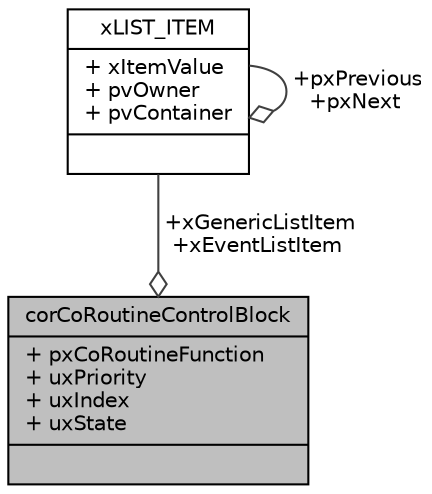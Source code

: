 digraph "corCoRoutineControlBlock"
{
  edge [fontname="Helvetica",fontsize="10",labelfontname="Helvetica",labelfontsize="10"];
  node [fontname="Helvetica",fontsize="10",shape=record];
  Node1 [label="{corCoRoutineControlBlock\n|+ pxCoRoutineFunction\l+ uxPriority\l+ uxIndex\l+ uxState\l|}",height=0.2,width=0.4,color="black", fillcolor="grey75", style="filled", fontcolor="black"];
  Node2 -> Node1 [color="grey25",fontsize="10",style="solid",label=" +xGenericListItem\n+xEventListItem" ,arrowhead="odiamond",fontname="Helvetica"];
  Node2 [label="{xLIST_ITEM\n|+ xItemValue\l+ pvOwner\l+ pvContainer\l|}",height=0.2,width=0.4,color="black", fillcolor="white", style="filled",URL="$structx_l_i_s_t___i_t_e_m.html"];
  Node2 -> Node2 [color="grey25",fontsize="10",style="solid",label=" +pxPrevious\n+pxNext" ,arrowhead="odiamond",fontname="Helvetica"];
}
